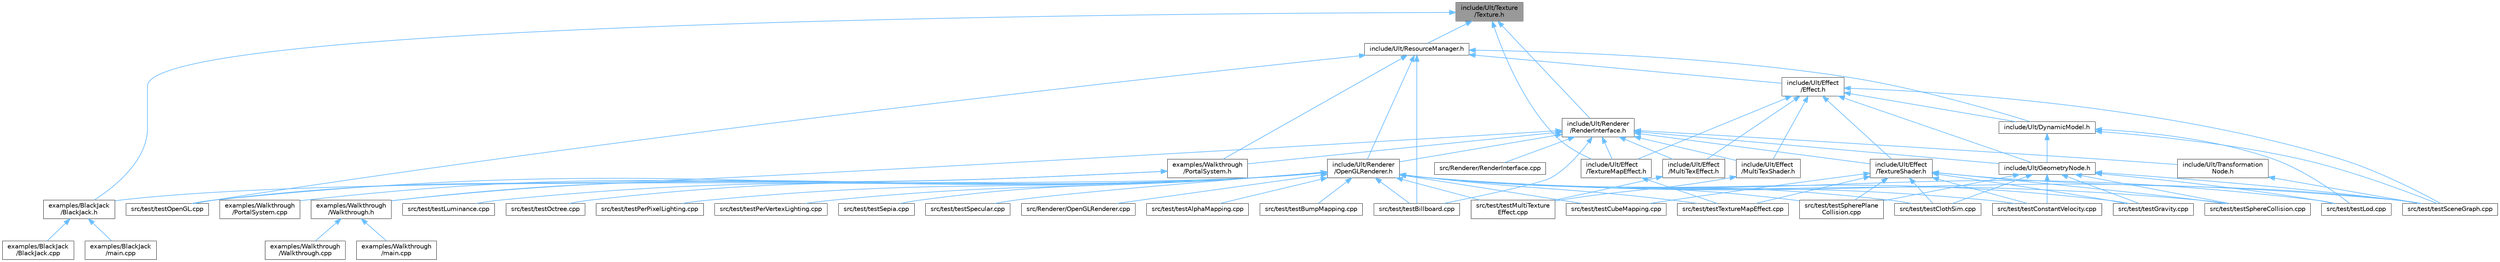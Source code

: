 digraph "include/Ult/Texture/Texture.h"
{
 // LATEX_PDF_SIZE
  bgcolor="transparent";
  edge [fontname=Helvetica,fontsize=10,labelfontname=Helvetica,labelfontsize=10];
  node [fontname=Helvetica,fontsize=10,shape=box,height=0.2,width=0.4];
  Node1 [id="Node000001",label="include/Ult/Texture\l/Texture.h",height=0.2,width=0.4,color="gray40", fillcolor="grey60", style="filled", fontcolor="black",tooltip=" "];
  Node1 -> Node2 [id="edge1_Node000001_Node000002",dir="back",color="steelblue1",style="solid",tooltip=" "];
  Node2 [id="Node000002",label="examples/BlackJack\l/BlackJack.h",height=0.2,width=0.4,color="grey40", fillcolor="white", style="filled",URL="$_black_jack_8h.html",tooltip=" "];
  Node2 -> Node3 [id="edge2_Node000002_Node000003",dir="back",color="steelblue1",style="solid",tooltip=" "];
  Node3 [id="Node000003",label="examples/BlackJack\l/BlackJack.cpp",height=0.2,width=0.4,color="grey40", fillcolor="white", style="filled",URL="$_black_jack_8cpp.html",tooltip=" "];
  Node2 -> Node4 [id="edge3_Node000002_Node000004",dir="back",color="steelblue1",style="solid",tooltip=" "];
  Node4 [id="Node000004",label="examples/BlackJack\l/main.cpp",height=0.2,width=0.4,color="grey40", fillcolor="white", style="filled",URL="$_black_jack_2main_8cpp.html",tooltip=" "];
  Node1 -> Node5 [id="edge4_Node000001_Node000005",dir="back",color="steelblue1",style="solid",tooltip=" "];
  Node5 [id="Node000005",label="include/Ult/Effect\l/TextureMapEffect.h",height=0.2,width=0.4,color="grey40", fillcolor="white", style="filled",URL="$_texture_map_effect_8h.html",tooltip=" "];
  Node5 -> Node6 [id="edge5_Node000005_Node000006",dir="back",color="steelblue1",style="solid",tooltip=" "];
  Node6 [id="Node000006",label="src/test/testTextureMapEffect.cpp",height=0.2,width=0.4,color="grey40", fillcolor="white", style="filled",URL="$test_texture_map_effect_8cpp.html",tooltip=" "];
  Node1 -> Node7 [id="edge6_Node000001_Node000007",dir="back",color="steelblue1",style="solid",tooltip=" "];
  Node7 [id="Node000007",label="include/Ult/Renderer\l/RenderInterface.h",height=0.2,width=0.4,color="grey40", fillcolor="white", style="filled",URL="$_render_interface_8h.html",tooltip=" "];
  Node7 -> Node8 [id="edge7_Node000007_Node000008",dir="back",color="steelblue1",style="solid",tooltip=" "];
  Node8 [id="Node000008",label="examples/Walkthrough\l/PortalSystem.h",height=0.2,width=0.4,color="grey40", fillcolor="white", style="filled",URL="$_portal_system_8h.html",tooltip=" "];
  Node8 -> Node9 [id="edge8_Node000008_Node000009",dir="back",color="steelblue1",style="solid",tooltip=" "];
  Node9 [id="Node000009",label="examples/Walkthrough\l/PortalSystem.cpp",height=0.2,width=0.4,color="grey40", fillcolor="white", style="filled",URL="$_portal_system_8cpp.html",tooltip=" "];
  Node8 -> Node10 [id="edge9_Node000008_Node000010",dir="back",color="steelblue1",style="solid",tooltip=" "];
  Node10 [id="Node000010",label="examples/Walkthrough\l/Walkthrough.h",height=0.2,width=0.4,color="grey40", fillcolor="white", style="filled",URL="$_walkthrough_8h.html",tooltip=" "];
  Node10 -> Node11 [id="edge10_Node000010_Node000011",dir="back",color="steelblue1",style="solid",tooltip=" "];
  Node11 [id="Node000011",label="examples/Walkthrough\l/Walkthrough.cpp",height=0.2,width=0.4,color="grey40", fillcolor="white", style="filled",URL="$_walkthrough_8cpp.html",tooltip=" "];
  Node10 -> Node12 [id="edge11_Node000010_Node000012",dir="back",color="steelblue1",style="solid",tooltip=" "];
  Node12 [id="Node000012",label="examples/Walkthrough\l/main.cpp",height=0.2,width=0.4,color="grey40", fillcolor="white", style="filled",URL="$_walkthrough_2main_8cpp.html",tooltip=" "];
  Node7 -> Node13 [id="edge12_Node000007_Node000013",dir="back",color="steelblue1",style="solid",tooltip=" "];
  Node13 [id="Node000013",label="include/Ult/Effect\l/MultiTexEffect.h",height=0.2,width=0.4,color="grey40", fillcolor="white", style="filled",URL="$_multi_tex_effect_8h.html",tooltip=" "];
  Node13 -> Node14 [id="edge13_Node000013_Node000014",dir="back",color="steelblue1",style="solid",tooltip=" "];
  Node14 [id="Node000014",label="src/test/testMultiTexture\lEffect.cpp",height=0.2,width=0.4,color="grey40", fillcolor="white", style="filled",URL="$test_multi_texture_effect_8cpp.html",tooltip=" "];
  Node7 -> Node15 [id="edge14_Node000007_Node000015",dir="back",color="steelblue1",style="solid",tooltip=" "];
  Node15 [id="Node000015",label="include/Ult/Effect\l/MultiTexShader.h",height=0.2,width=0.4,color="grey40", fillcolor="white", style="filled",URL="$_multi_tex_shader_8h.html",tooltip=" "];
  Node15 -> Node14 [id="edge15_Node000015_Node000014",dir="back",color="steelblue1",style="solid",tooltip=" "];
  Node7 -> Node5 [id="edge16_Node000007_Node000005",dir="back",color="steelblue1",style="solid",tooltip=" "];
  Node7 -> Node16 [id="edge17_Node000007_Node000016",dir="back",color="steelblue1",style="solid",tooltip=" "];
  Node16 [id="Node000016",label="include/Ult/Effect\l/TextureShader.h",height=0.2,width=0.4,color="grey40", fillcolor="white", style="filled",URL="$_texture_shader_8h.html",tooltip=" "];
  Node16 -> Node17 [id="edge18_Node000016_Node000017",dir="back",color="steelblue1",style="solid",tooltip=" "];
  Node17 [id="Node000017",label="src/test/testClothSim.cpp",height=0.2,width=0.4,color="grey40", fillcolor="white", style="filled",URL="$test_cloth_sim_8cpp.html",tooltip=" "];
  Node16 -> Node18 [id="edge19_Node000016_Node000018",dir="back",color="steelblue1",style="solid",tooltip=" "];
  Node18 [id="Node000018",label="src/test/testConstantVelocity.cpp",height=0.2,width=0.4,color="grey40", fillcolor="white", style="filled",URL="$test_constant_velocity_8cpp.html",tooltip=" "];
  Node16 -> Node19 [id="edge20_Node000016_Node000019",dir="back",color="steelblue1",style="solid",tooltip=" "];
  Node19 [id="Node000019",label="src/test/testCubeMapping.cpp",height=0.2,width=0.4,color="grey40", fillcolor="white", style="filled",URL="$test_cube_mapping_8cpp.html",tooltip=" "];
  Node16 -> Node20 [id="edge21_Node000016_Node000020",dir="back",color="steelblue1",style="solid",tooltip=" "];
  Node20 [id="Node000020",label="src/test/testGravity.cpp",height=0.2,width=0.4,color="grey40", fillcolor="white", style="filled",URL="$test_gravity_8cpp.html",tooltip=" "];
  Node16 -> Node21 [id="edge22_Node000016_Node000021",dir="back",color="steelblue1",style="solid",tooltip=" "];
  Node21 [id="Node000021",label="src/test/testSceneGraph.cpp",height=0.2,width=0.4,color="grey40", fillcolor="white", style="filled",URL="$test_scene_graph_8cpp.html",tooltip=" "];
  Node16 -> Node22 [id="edge23_Node000016_Node000022",dir="back",color="steelblue1",style="solid",tooltip=" "];
  Node22 [id="Node000022",label="src/test/testSphereCollision.cpp",height=0.2,width=0.4,color="grey40", fillcolor="white", style="filled",URL="$test_sphere_collision_8cpp.html",tooltip=" "];
  Node16 -> Node23 [id="edge24_Node000016_Node000023",dir="back",color="steelblue1",style="solid",tooltip=" "];
  Node23 [id="Node000023",label="src/test/testSpherePlane\lCollision.cpp",height=0.2,width=0.4,color="grey40", fillcolor="white", style="filled",URL="$test_sphere_plane_collision_8cpp.html",tooltip=" "];
  Node16 -> Node6 [id="edge25_Node000016_Node000006",dir="back",color="steelblue1",style="solid",tooltip=" "];
  Node7 -> Node24 [id="edge26_Node000007_Node000024",dir="back",color="steelblue1",style="solid",tooltip=" "];
  Node24 [id="Node000024",label="include/Ult/GeometryNode.h",height=0.2,width=0.4,color="grey40", fillcolor="white", style="filled",URL="$_geometry_node_8h.html",tooltip=" "];
  Node24 -> Node17 [id="edge27_Node000024_Node000017",dir="back",color="steelblue1",style="solid",tooltip=" "];
  Node24 -> Node18 [id="edge28_Node000024_Node000018",dir="back",color="steelblue1",style="solid",tooltip=" "];
  Node24 -> Node20 [id="edge29_Node000024_Node000020",dir="back",color="steelblue1",style="solid",tooltip=" "];
  Node24 -> Node25 [id="edge30_Node000024_Node000025",dir="back",color="steelblue1",style="solid",tooltip=" "];
  Node25 [id="Node000025",label="src/test/testLod.cpp",height=0.2,width=0.4,color="grey40", fillcolor="white", style="filled",URL="$test_lod_8cpp.html",tooltip=" "];
  Node24 -> Node21 [id="edge31_Node000024_Node000021",dir="back",color="steelblue1",style="solid",tooltip=" "];
  Node24 -> Node22 [id="edge32_Node000024_Node000022",dir="back",color="steelblue1",style="solid",tooltip=" "];
  Node24 -> Node23 [id="edge33_Node000024_Node000023",dir="back",color="steelblue1",style="solid",tooltip=" "];
  Node7 -> Node26 [id="edge34_Node000007_Node000026",dir="back",color="steelblue1",style="solid",tooltip=" "];
  Node26 [id="Node000026",label="include/Ult/Renderer\l/OpenGLRenderer.h",height=0.2,width=0.4,color="grey40", fillcolor="white", style="filled",URL="$_open_g_l_renderer_8h.html",tooltip=" "];
  Node26 -> Node2 [id="edge35_Node000026_Node000002",dir="back",color="steelblue1",style="solid",tooltip=" "];
  Node26 -> Node10 [id="edge36_Node000026_Node000010",dir="back",color="steelblue1",style="solid",tooltip=" "];
  Node26 -> Node27 [id="edge37_Node000026_Node000027",dir="back",color="steelblue1",style="solid",tooltip=" "];
  Node27 [id="Node000027",label="src/Renderer/OpenGLRenderer.cpp",height=0.2,width=0.4,color="grey40", fillcolor="white", style="filled",URL="$_open_g_l_renderer_8cpp.html",tooltip=" "];
  Node26 -> Node28 [id="edge38_Node000026_Node000028",dir="back",color="steelblue1",style="solid",tooltip=" "];
  Node28 [id="Node000028",label="src/test/testAlphaMapping.cpp",height=0.2,width=0.4,color="grey40", fillcolor="white", style="filled",URL="$test_alpha_mapping_8cpp.html",tooltip=" "];
  Node26 -> Node29 [id="edge39_Node000026_Node000029",dir="back",color="steelblue1",style="solid",tooltip=" "];
  Node29 [id="Node000029",label="src/test/testBillboard.cpp",height=0.2,width=0.4,color="grey40", fillcolor="white", style="filled",URL="$test_billboard_8cpp.html",tooltip=" "];
  Node26 -> Node30 [id="edge40_Node000026_Node000030",dir="back",color="steelblue1",style="solid",tooltip=" "];
  Node30 [id="Node000030",label="src/test/testBumpMapping.cpp",height=0.2,width=0.4,color="grey40", fillcolor="white", style="filled",URL="$test_bump_mapping_8cpp.html",tooltip=" "];
  Node26 -> Node17 [id="edge41_Node000026_Node000017",dir="back",color="steelblue1",style="solid",tooltip=" "];
  Node26 -> Node18 [id="edge42_Node000026_Node000018",dir="back",color="steelblue1",style="solid",tooltip=" "];
  Node26 -> Node19 [id="edge43_Node000026_Node000019",dir="back",color="steelblue1",style="solid",tooltip=" "];
  Node26 -> Node20 [id="edge44_Node000026_Node000020",dir="back",color="steelblue1",style="solid",tooltip=" "];
  Node26 -> Node25 [id="edge45_Node000026_Node000025",dir="back",color="steelblue1",style="solid",tooltip=" "];
  Node26 -> Node31 [id="edge46_Node000026_Node000031",dir="back",color="steelblue1",style="solid",tooltip=" "];
  Node31 [id="Node000031",label="src/test/testLuminance.cpp",height=0.2,width=0.4,color="grey40", fillcolor="white", style="filled",URL="$test_luminance_8cpp.html",tooltip=" "];
  Node26 -> Node14 [id="edge47_Node000026_Node000014",dir="back",color="steelblue1",style="solid",tooltip=" "];
  Node26 -> Node32 [id="edge48_Node000026_Node000032",dir="back",color="steelblue1",style="solid",tooltip=" "];
  Node32 [id="Node000032",label="src/test/testOctree.cpp",height=0.2,width=0.4,color="grey40", fillcolor="white", style="filled",URL="$test_octree_8cpp.html",tooltip=" "];
  Node26 -> Node33 [id="edge49_Node000026_Node000033",dir="back",color="steelblue1",style="solid",tooltip=" "];
  Node33 [id="Node000033",label="src/test/testOpenGL.cpp",height=0.2,width=0.4,color="grey40", fillcolor="white", style="filled",URL="$test_open_g_l_8cpp.html",tooltip=" "];
  Node26 -> Node34 [id="edge50_Node000026_Node000034",dir="back",color="steelblue1",style="solid",tooltip=" "];
  Node34 [id="Node000034",label="src/test/testPerPixelLighting.cpp",height=0.2,width=0.4,color="grey40", fillcolor="white", style="filled",URL="$test_per_pixel_lighting_8cpp.html",tooltip=" "];
  Node26 -> Node35 [id="edge51_Node000026_Node000035",dir="back",color="steelblue1",style="solid",tooltip=" "];
  Node35 [id="Node000035",label="src/test/testPerVertexLighting.cpp",height=0.2,width=0.4,color="grey40", fillcolor="white", style="filled",URL="$test_per_vertex_lighting_8cpp.html",tooltip=" "];
  Node26 -> Node21 [id="edge52_Node000026_Node000021",dir="back",color="steelblue1",style="solid",tooltip=" "];
  Node26 -> Node36 [id="edge53_Node000026_Node000036",dir="back",color="steelblue1",style="solid",tooltip=" "];
  Node36 [id="Node000036",label="src/test/testSepia.cpp",height=0.2,width=0.4,color="grey40", fillcolor="white", style="filled",URL="$test_sepia_8cpp.html",tooltip=" "];
  Node26 -> Node37 [id="edge54_Node000026_Node000037",dir="back",color="steelblue1",style="solid",tooltip=" "];
  Node37 [id="Node000037",label="src/test/testSpecular.cpp",height=0.2,width=0.4,color="grey40", fillcolor="white", style="filled",URL="$test_specular_8cpp.html",tooltip=" "];
  Node26 -> Node22 [id="edge55_Node000026_Node000022",dir="back",color="steelblue1",style="solid",tooltip=" "];
  Node26 -> Node23 [id="edge56_Node000026_Node000023",dir="back",color="steelblue1",style="solid",tooltip=" "];
  Node26 -> Node6 [id="edge57_Node000026_Node000006",dir="back",color="steelblue1",style="solid",tooltip=" "];
  Node7 -> Node38 [id="edge58_Node000007_Node000038",dir="back",color="steelblue1",style="solid",tooltip=" "];
  Node38 [id="Node000038",label="include/Ult/Transformation\lNode.h",height=0.2,width=0.4,color="grey40", fillcolor="white", style="filled",URL="$_transformation_node_8h.html",tooltip=" "];
  Node38 -> Node21 [id="edge59_Node000038_Node000021",dir="back",color="steelblue1",style="solid",tooltip=" "];
  Node7 -> Node39 [id="edge60_Node000007_Node000039",dir="back",color="steelblue1",style="solid",tooltip=" "];
  Node39 [id="Node000039",label="src/Renderer/RenderInterface.cpp",height=0.2,width=0.4,color="grey40", fillcolor="white", style="filled",URL="$_render_interface_8cpp.html",tooltip=" "];
  Node7 -> Node29 [id="edge61_Node000007_Node000029",dir="back",color="steelblue1",style="solid",tooltip=" "];
  Node7 -> Node33 [id="edge62_Node000007_Node000033",dir="back",color="steelblue1",style="solid",tooltip=" "];
  Node1 -> Node40 [id="edge63_Node000001_Node000040",dir="back",color="steelblue1",style="solid",tooltip=" "];
  Node40 [id="Node000040",label="include/Ult/ResourceManager.h",height=0.2,width=0.4,color="grey40", fillcolor="white", style="filled",URL="$_resource_manager_8h.html",tooltip=" "];
  Node40 -> Node8 [id="edge64_Node000040_Node000008",dir="back",color="steelblue1",style="solid",tooltip=" "];
  Node40 -> Node41 [id="edge65_Node000040_Node000041",dir="back",color="steelblue1",style="solid",tooltip=" "];
  Node41 [id="Node000041",label="include/Ult/DynamicModel.h",height=0.2,width=0.4,color="grey40", fillcolor="white", style="filled",URL="$_dynamic_model_8h.html",tooltip=" "];
  Node41 -> Node24 [id="edge66_Node000041_Node000024",dir="back",color="steelblue1",style="solid",tooltip=" "];
  Node41 -> Node25 [id="edge67_Node000041_Node000025",dir="back",color="steelblue1",style="solid",tooltip=" "];
  Node41 -> Node21 [id="edge68_Node000041_Node000021",dir="back",color="steelblue1",style="solid",tooltip=" "];
  Node40 -> Node42 [id="edge69_Node000040_Node000042",dir="back",color="steelblue1",style="solid",tooltip=" "];
  Node42 [id="Node000042",label="include/Ult/Effect\l/Effect.h",height=0.2,width=0.4,color="grey40", fillcolor="white", style="filled",URL="$_effect_8h.html",tooltip=" "];
  Node42 -> Node41 [id="edge70_Node000042_Node000041",dir="back",color="steelblue1",style="solid",tooltip=" "];
  Node42 -> Node13 [id="edge71_Node000042_Node000013",dir="back",color="steelblue1",style="solid",tooltip=" "];
  Node42 -> Node15 [id="edge72_Node000042_Node000015",dir="back",color="steelblue1",style="solid",tooltip=" "];
  Node42 -> Node5 [id="edge73_Node000042_Node000005",dir="back",color="steelblue1",style="solid",tooltip=" "];
  Node42 -> Node16 [id="edge74_Node000042_Node000016",dir="back",color="steelblue1",style="solid",tooltip=" "];
  Node42 -> Node24 [id="edge75_Node000042_Node000024",dir="back",color="steelblue1",style="solid",tooltip=" "];
  Node42 -> Node21 [id="edge76_Node000042_Node000021",dir="back",color="steelblue1",style="solid",tooltip=" "];
  Node40 -> Node26 [id="edge77_Node000040_Node000026",dir="back",color="steelblue1",style="solid",tooltip=" "];
  Node40 -> Node29 [id="edge78_Node000040_Node000029",dir="back",color="steelblue1",style="solid",tooltip=" "];
  Node40 -> Node33 [id="edge79_Node000040_Node000033",dir="back",color="steelblue1",style="solid",tooltip=" "];
}
